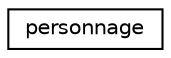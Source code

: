 digraph "Graphe hiérarchique des classes"
{
  edge [fontname="Helvetica",fontsize="10",labelfontname="Helvetica",labelfontsize="10"];
  node [fontname="Helvetica",fontsize="10",shape=record];
  rankdir="LR";
  Node0 [label="personnage",height=0.2,width=0.4,color="black", fillcolor="white", style="filled",URL="$classpersonnage.html"];
}
